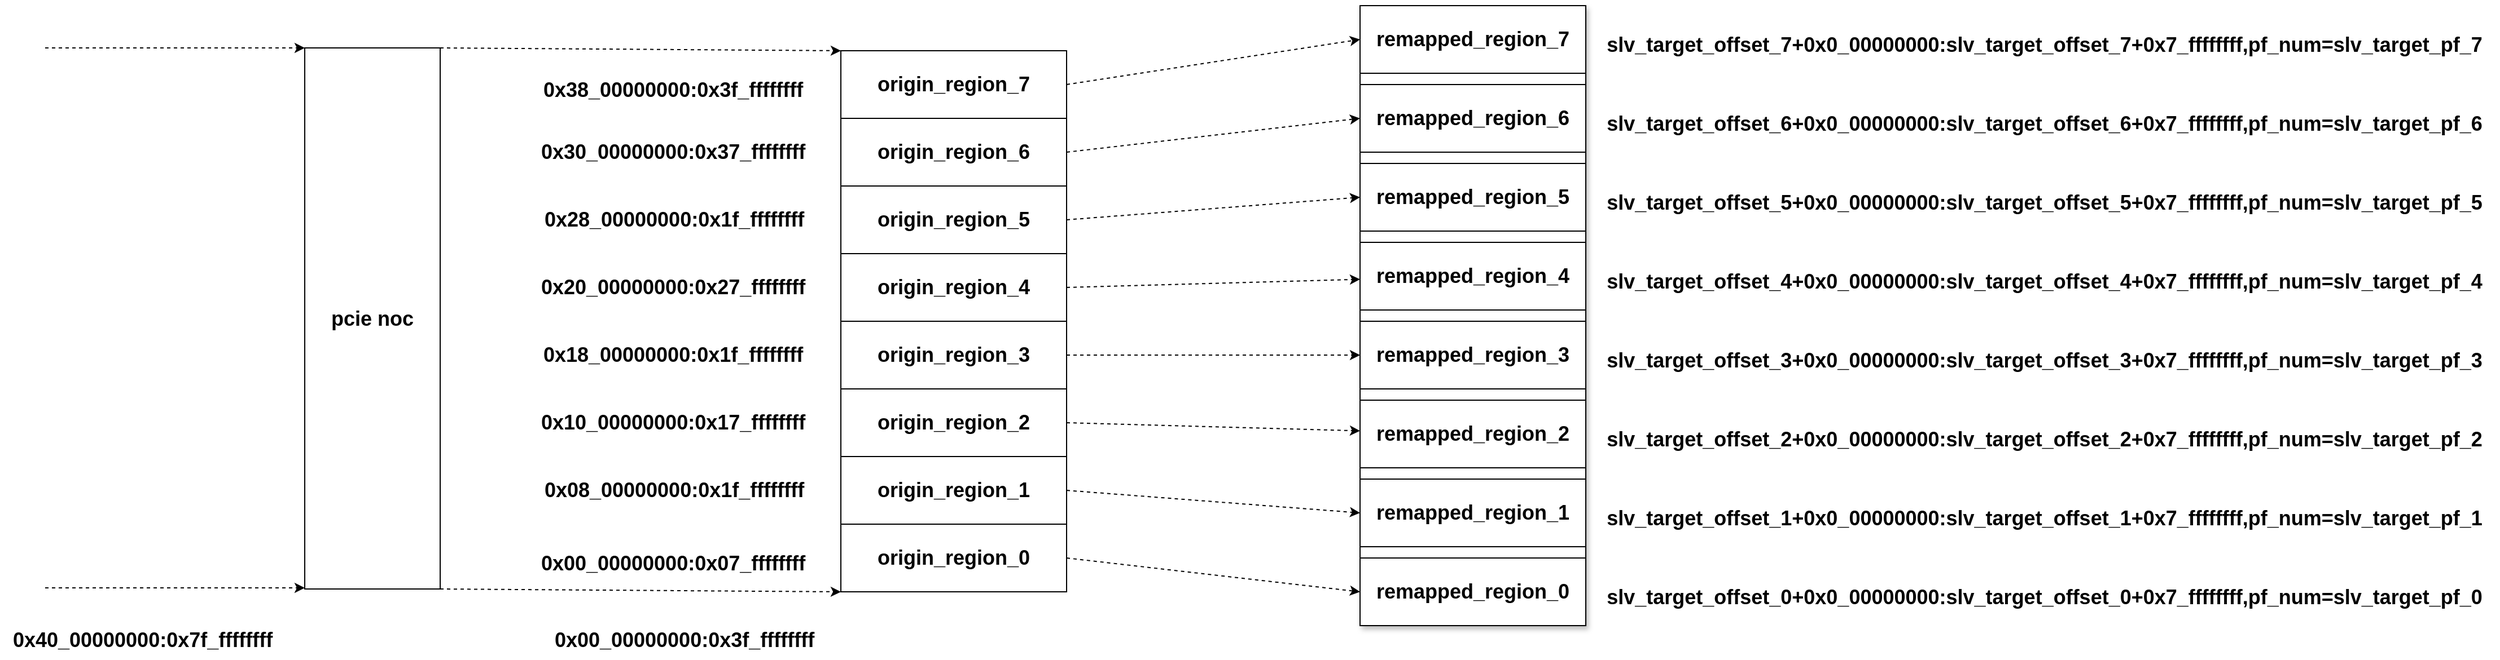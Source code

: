 <mxfile version="22.1.21" type="github">
  <diagram name="第 1 页" id="gBOBwzkPCCH1JuNX69Bu">
    <mxGraphModel dx="3007" dy="1649" grid="0" gridSize="10" guides="1" tooltips="1" connect="1" arrows="1" fold="1" page="0" pageScale="1" pageWidth="827" pageHeight="1169" math="0" shadow="0">
      <root>
        <mxCell id="0" />
        <mxCell id="1" parent="0" />
        <mxCell id="eND1xTv-XT-y6FTNQKB9-30" value="" style="rounded=0;whiteSpace=wrap;html=1;shadow=1;fontSize=18;fontStyle=1" parent="1" vertex="1">
          <mxGeometry x="960" y="390" width="200" height="550" as="geometry" />
        </mxCell>
        <mxCell id="eND1xTv-XT-y6FTNQKB9-42" style="rounded=0;orthogonalLoop=1;jettySize=auto;html=1;exitX=1;exitY=0;exitDx=0;exitDy=0;entryX=0;entryY=0;entryDx=0;entryDy=0;dashed=1;fontSize=18;fontStyle=1" parent="1" source="eND1xTv-XT-y6FTNQKB9-5" target="eND1xTv-XT-y6FTNQKB9-7" edge="1">
          <mxGeometry relative="1" as="geometry" />
        </mxCell>
        <mxCell id="eND1xTv-XT-y6FTNQKB9-43" style="rounded=0;orthogonalLoop=1;jettySize=auto;html=1;exitX=1;exitY=1;exitDx=0;exitDy=0;entryX=0;entryY=1;entryDx=0;entryDy=0;dashed=1;fontSize=18;fontStyle=1" parent="1" source="eND1xTv-XT-y6FTNQKB9-5" target="eND1xTv-XT-y6FTNQKB9-13" edge="1">
          <mxGeometry relative="1" as="geometry" />
        </mxCell>
        <mxCell id="eND1xTv-XT-y6FTNQKB9-5" value="pcie noc" style="rounded=0;whiteSpace=wrap;html=1;fontSize=18;fontStyle=1" parent="1" vertex="1">
          <mxGeometry x="25" y="427.5" width="120" height="480" as="geometry" />
        </mxCell>
        <mxCell id="eND1xTv-XT-y6FTNQKB9-35" style="rounded=0;orthogonalLoop=1;jettySize=auto;html=1;exitX=1;exitY=0.5;exitDx=0;exitDy=0;entryX=0;entryY=0.5;entryDx=0;entryDy=0;dashed=1;fontSize=18;fontStyle=1" parent="1" source="eND1xTv-XT-y6FTNQKB9-6" target="eND1xTv-XT-y6FTNQKB9-22" edge="1">
          <mxGeometry relative="1" as="geometry" />
        </mxCell>
        <mxCell id="eND1xTv-XT-y6FTNQKB9-6" value="origin_region_6" style="rounded=0;whiteSpace=wrap;html=1;fontSize=18;fontStyle=1" parent="1" vertex="1">
          <mxGeometry x="500" y="490" width="200" height="60" as="geometry" />
        </mxCell>
        <mxCell id="eND1xTv-XT-y6FTNQKB9-34" style="rounded=0;orthogonalLoop=1;jettySize=auto;html=1;exitX=1;exitY=0.5;exitDx=0;exitDy=0;entryX=0;entryY=0.5;entryDx=0;entryDy=0;dashed=1;fontSize=18;fontStyle=1" parent="1" source="eND1xTv-XT-y6FTNQKB9-7" target="eND1xTv-XT-y6FTNQKB9-23" edge="1">
          <mxGeometry relative="1" as="geometry" />
        </mxCell>
        <mxCell id="eND1xTv-XT-y6FTNQKB9-7" value="origin_region_7" style="rounded=0;whiteSpace=wrap;html=1;fontSize=18;fontStyle=1" parent="1" vertex="1">
          <mxGeometry x="500" y="430" width="200" height="60" as="geometry" />
        </mxCell>
        <mxCell id="eND1xTv-XT-y6FTNQKB9-36" style="rounded=0;orthogonalLoop=1;jettySize=auto;html=1;exitX=1;exitY=0.5;exitDx=0;exitDy=0;entryX=0;entryY=0.5;entryDx=0;entryDy=0;dashed=1;fontSize=18;fontStyle=1" parent="1" source="eND1xTv-XT-y6FTNQKB9-8" target="eND1xTv-XT-y6FTNQKB9-24" edge="1">
          <mxGeometry relative="1" as="geometry" />
        </mxCell>
        <mxCell id="eND1xTv-XT-y6FTNQKB9-8" value="origin_region_5" style="rounded=0;whiteSpace=wrap;html=1;fontSize=18;fontStyle=1" parent="1" vertex="1">
          <mxGeometry x="500" y="550" width="200" height="60" as="geometry" />
        </mxCell>
        <mxCell id="eND1xTv-XT-y6FTNQKB9-37" style="rounded=0;orthogonalLoop=1;jettySize=auto;html=1;exitX=1;exitY=0.5;exitDx=0;exitDy=0;dashed=1;fontSize=18;fontStyle=1" parent="1" source="eND1xTv-XT-y6FTNQKB9-9" target="eND1xTv-XT-y6FTNQKB9-25" edge="1">
          <mxGeometry relative="1" as="geometry" />
        </mxCell>
        <mxCell id="eND1xTv-XT-y6FTNQKB9-9" value="origin_region_4" style="rounded=0;whiteSpace=wrap;html=1;fontSize=18;fontStyle=1" parent="1" vertex="1">
          <mxGeometry x="500" y="610" width="200" height="60" as="geometry" />
        </mxCell>
        <mxCell id="eND1xTv-XT-y6FTNQKB9-38" style="rounded=0;orthogonalLoop=1;jettySize=auto;html=1;exitX=1;exitY=0.5;exitDx=0;exitDy=0;dashed=1;fontSize=18;fontStyle=1" parent="1" source="eND1xTv-XT-y6FTNQKB9-10" target="eND1xTv-XT-y6FTNQKB9-26" edge="1">
          <mxGeometry relative="1" as="geometry" />
        </mxCell>
        <mxCell id="eND1xTv-XT-y6FTNQKB9-10" value="origin_region_3" style="rounded=0;whiteSpace=wrap;html=1;fontSize=18;fontStyle=1" parent="1" vertex="1">
          <mxGeometry x="500" y="670" width="200" height="60" as="geometry" />
        </mxCell>
        <mxCell id="eND1xTv-XT-y6FTNQKB9-39" style="rounded=0;orthogonalLoop=1;jettySize=auto;html=1;exitX=1;exitY=0.5;exitDx=0;exitDy=0;dashed=1;fontSize=18;fontStyle=1" parent="1" source="eND1xTv-XT-y6FTNQKB9-11" target="eND1xTv-XT-y6FTNQKB9-27" edge="1">
          <mxGeometry relative="1" as="geometry" />
        </mxCell>
        <mxCell id="eND1xTv-XT-y6FTNQKB9-11" value="origin_region_2" style="rounded=0;whiteSpace=wrap;html=1;fontSize=18;fontStyle=1" parent="1" vertex="1">
          <mxGeometry x="500" y="730" width="200" height="60" as="geometry" />
        </mxCell>
        <mxCell id="eND1xTv-XT-y6FTNQKB9-40" style="rounded=0;orthogonalLoop=1;jettySize=auto;html=1;exitX=1;exitY=0.5;exitDx=0;exitDy=0;entryX=0;entryY=0.5;entryDx=0;entryDy=0;dashed=1;fontSize=18;fontStyle=1" parent="1" source="eND1xTv-XT-y6FTNQKB9-12" target="eND1xTv-XT-y6FTNQKB9-28" edge="1">
          <mxGeometry relative="1" as="geometry" />
        </mxCell>
        <mxCell id="eND1xTv-XT-y6FTNQKB9-12" value="origin_region_1" style="rounded=0;whiteSpace=wrap;html=1;fontSize=18;fontStyle=1" parent="1" vertex="1">
          <mxGeometry x="500" y="790" width="200" height="60" as="geometry" />
        </mxCell>
        <mxCell id="eND1xTv-XT-y6FTNQKB9-41" style="rounded=0;orthogonalLoop=1;jettySize=auto;html=1;exitX=1;exitY=0.5;exitDx=0;exitDy=0;entryX=0;entryY=0.5;entryDx=0;entryDy=0;dashed=1;fontSize=18;fontStyle=1" parent="1" source="eND1xTv-XT-y6FTNQKB9-13" target="eND1xTv-XT-y6FTNQKB9-29" edge="1">
          <mxGeometry relative="1" as="geometry" />
        </mxCell>
        <mxCell id="eND1xTv-XT-y6FTNQKB9-13" value="origin_region_0" style="rounded=0;whiteSpace=wrap;html=1;fontSize=18;fontStyle=1" parent="1" vertex="1">
          <mxGeometry x="500" y="850" width="200" height="60" as="geometry" />
        </mxCell>
        <mxCell id="eND1xTv-XT-y6FTNQKB9-22" value="remapped_region_6" style="rounded=0;whiteSpace=wrap;html=1;fontSize=18;fontStyle=1" parent="1" vertex="1">
          <mxGeometry x="960" y="460" width="200" height="60" as="geometry" />
        </mxCell>
        <mxCell id="eND1xTv-XT-y6FTNQKB9-23" value="remapped_region_7" style="rounded=0;whiteSpace=wrap;html=1;fontSize=18;fontStyle=1" parent="1" vertex="1">
          <mxGeometry x="960" y="390" width="200" height="60" as="geometry" />
        </mxCell>
        <mxCell id="eND1xTv-XT-y6FTNQKB9-24" value="remapped_region_5" style="rounded=0;whiteSpace=wrap;html=1;fontSize=18;fontStyle=1" parent="1" vertex="1">
          <mxGeometry x="960" y="530" width="200" height="60" as="geometry" />
        </mxCell>
        <mxCell id="eND1xTv-XT-y6FTNQKB9-25" value="remapped_region_4" style="rounded=0;whiteSpace=wrap;html=1;fontSize=18;fontStyle=1" parent="1" vertex="1">
          <mxGeometry x="960" y="600" width="200" height="60" as="geometry" />
        </mxCell>
        <mxCell id="eND1xTv-XT-y6FTNQKB9-26" value="remapped_region_3" style="rounded=0;whiteSpace=wrap;html=1;fontSize=18;fontStyle=1" parent="1" vertex="1">
          <mxGeometry x="960" y="670" width="200" height="60" as="geometry" />
        </mxCell>
        <mxCell id="eND1xTv-XT-y6FTNQKB9-27" value="remapped_region_2" style="rounded=0;whiteSpace=wrap;html=1;fontSize=18;fontStyle=1" parent="1" vertex="1">
          <mxGeometry x="960" y="740" width="200" height="60" as="geometry" />
        </mxCell>
        <mxCell id="eND1xTv-XT-y6FTNQKB9-28" value="remapped_region_1" style="rounded=0;whiteSpace=wrap;html=1;fontSize=18;fontStyle=1" parent="1" vertex="1">
          <mxGeometry x="960" y="810" width="200" height="60" as="geometry" />
        </mxCell>
        <mxCell id="eND1xTv-XT-y6FTNQKB9-29" value="remapped_region_0" style="rounded=0;whiteSpace=wrap;html=1;fontSize=18;fontStyle=1" parent="1" vertex="1">
          <mxGeometry x="960" y="880" width="200" height="60" as="geometry" />
        </mxCell>
        <mxCell id="eND1xTv-XT-y6FTNQKB9-44" value="" style="endArrow=classic;html=1;rounded=0;dashed=1;fontSize=18;fontStyle=1" parent="1" edge="1">
          <mxGeometry width="50" height="50" relative="1" as="geometry">
            <mxPoint x="-205" y="427.5" as="sourcePoint" />
            <mxPoint x="25" y="427.5" as="targetPoint" />
          </mxGeometry>
        </mxCell>
        <mxCell id="eND1xTv-XT-y6FTNQKB9-45" value="" style="endArrow=classic;html=1;rounded=0;dashed=1;fontSize=18;fontStyle=1" parent="1" edge="1">
          <mxGeometry width="50" height="50" relative="1" as="geometry">
            <mxPoint x="-205" y="906.5" as="sourcePoint" />
            <mxPoint x="25" y="906.5" as="targetPoint" />
          </mxGeometry>
        </mxCell>
        <mxCell id="eND1xTv-XT-y6FTNQKB9-47" value="0x40_00000000:0x7f_ffffffff" style="text;html=1;align=center;verticalAlign=middle;resizable=0;points=[];autosize=1;strokeColor=none;fillColor=none;fontSize=18;fontStyle=1" parent="1" vertex="1">
          <mxGeometry x="-245" y="935.5" width="251" height="34" as="geometry" />
        </mxCell>
        <mxCell id="eND1xTv-XT-y6FTNQKB9-48" value="0x00_00000000:0x3f_ffffffff" style="text;html=1;align=center;verticalAlign=middle;resizable=0;points=[];autosize=1;strokeColor=none;fillColor=none;fontSize=18;fontStyle=1" parent="1" vertex="1">
          <mxGeometry x="235" y="935.5" width="251" height="34" as="geometry" />
        </mxCell>
        <mxCell id="eND1xTv-XT-y6FTNQKB9-49" value="0x00_00000000:0x07_ffffffff" style="text;html=1;align=center;verticalAlign=middle;resizable=0;points=[];autosize=1;strokeColor=none;fillColor=none;fontSize=18;fontStyle=1" parent="1" vertex="1">
          <mxGeometry x="223" y="868" width="255" height="34" as="geometry" />
        </mxCell>
        <mxCell id="eND1xTv-XT-y6FTNQKB9-50" value="0x08_00000000:0x1f_ffffffff" style="text;html=1;align=center;verticalAlign=middle;resizable=0;points=[];autosize=1;strokeColor=none;fillColor=none;fontSize=18;fontStyle=1" parent="1" vertex="1">
          <mxGeometry x="226" y="803" width="251" height="34" as="geometry" />
        </mxCell>
        <mxCell id="eND1xTv-XT-y6FTNQKB9-51" value="0x10_00000000:0x17_ffffffff" style="text;html=1;align=center;verticalAlign=middle;resizable=0;points=[];autosize=1;strokeColor=none;fillColor=none;fontSize=18;fontStyle=1" parent="1" vertex="1">
          <mxGeometry x="223" y="743" width="255" height="34" as="geometry" />
        </mxCell>
        <mxCell id="eND1xTv-XT-y6FTNQKB9-52" value="0x18_00000000:0x1f_ffffffff" style="text;html=1;align=center;verticalAlign=middle;resizable=0;points=[];autosize=1;strokeColor=none;fillColor=none;fontSize=18;fontStyle=1" parent="1" vertex="1">
          <mxGeometry x="225" y="683" width="251" height="34" as="geometry" />
        </mxCell>
        <mxCell id="eND1xTv-XT-y6FTNQKB9-53" value="0x20_00000000:0x27_ffffffff" style="text;html=1;align=center;verticalAlign=middle;resizable=0;points=[];autosize=1;strokeColor=none;fillColor=none;fontSize=18;fontStyle=1" parent="1" vertex="1">
          <mxGeometry x="223" y="623" width="255" height="34" as="geometry" />
        </mxCell>
        <mxCell id="eND1xTv-XT-y6FTNQKB9-54" value="0x28_00000000:0x1f_ffffffff" style="text;html=1;align=center;verticalAlign=middle;resizable=0;points=[];autosize=1;strokeColor=none;fillColor=none;fontSize=18;fontStyle=1" parent="1" vertex="1">
          <mxGeometry x="226" y="563" width="251" height="34" as="geometry" />
        </mxCell>
        <mxCell id="eND1xTv-XT-y6FTNQKB9-55" value="0x30_00000000:0x37_ffffffff" style="text;html=1;align=center;verticalAlign=middle;resizable=0;points=[];autosize=1;strokeColor=none;fillColor=none;fontSize=18;fontStyle=1" parent="1" vertex="1">
          <mxGeometry x="223" y="503" width="255" height="34" as="geometry" />
        </mxCell>
        <mxCell id="eND1xTv-XT-y6FTNQKB9-56" value="0x38_00000000:0x3f_ffffffff" style="text;html=1;align=center;verticalAlign=middle;resizable=0;points=[];autosize=1;strokeColor=none;fillColor=none;fontSize=18;fontStyle=1" parent="1" vertex="1">
          <mxGeometry x="225" y="448" width="251" height="34" as="geometry" />
        </mxCell>
        <mxCell id="eND1xTv-XT-y6FTNQKB9-57" value="slv_target_offset_7+0x0_00000000:slv_target_offset_7+0x7_ffffffff,pf_num=slv_target_pf_7" style="text;html=1;align=center;verticalAlign=middle;resizable=0;points=[];autosize=1;strokeColor=none;fillColor=none;fontSize=18;fontStyle=1" parent="1" vertex="1">
          <mxGeometry x="1162" y="408" width="807" height="34" as="geometry" />
        </mxCell>
        <mxCell id="eND1xTv-XT-y6FTNQKB9-58" value="slv_target_offset_0+0x0_00000000:slv_target_offset_0+0x7_ffffffff,pf_num=slv_target_pf_0" style="text;html=1;align=center;verticalAlign=middle;resizable=0;points=[];autosize=1;strokeColor=none;fillColor=none;fontSize=18;fontStyle=1" parent="1" vertex="1">
          <mxGeometry x="1162" y="898" width="807" height="34" as="geometry" />
        </mxCell>
        <mxCell id="eND1xTv-XT-y6FTNQKB9-59" value="slv_target_offset_1+0x0_00000000:slv_target_offset_1+0x7_ffffffff,pf_num=slv_target_pf_1" style="text;html=1;align=center;verticalAlign=middle;resizable=0;points=[];autosize=1;strokeColor=none;fillColor=none;fontSize=18;fontStyle=1" parent="1" vertex="1">
          <mxGeometry x="1162" y="828" width="807" height="34" as="geometry" />
        </mxCell>
        <mxCell id="eND1xTv-XT-y6FTNQKB9-60" value="slv_target_offset_2+0x0_00000000:slv_target_offset_2+0x7_ffffffff,pf_num=slv_target_pf_2" style="text;html=1;align=center;verticalAlign=middle;resizable=0;points=[];autosize=1;strokeColor=none;fillColor=none;fontSize=18;fontStyle=1" parent="1" vertex="1">
          <mxGeometry x="1162" y="758" width="807" height="34" as="geometry" />
        </mxCell>
        <mxCell id="eND1xTv-XT-y6FTNQKB9-61" value="slv_target_offset_3+0x0_00000000:slv_target_offset_3+0x7_ffffffff,pf_num=slv_target_pf_3" style="text;html=1;align=center;verticalAlign=middle;resizable=0;points=[];autosize=1;strokeColor=none;fillColor=none;fontSize=18;fontStyle=1" parent="1" vertex="1">
          <mxGeometry x="1162" y="688" width="807" height="34" as="geometry" />
        </mxCell>
        <mxCell id="eND1xTv-XT-y6FTNQKB9-62" value="slv_target_offset_4+0x0_00000000:slv_target_offset_4+0x7_ffffffff,pf_num=slv_target_pf_4" style="text;html=1;align=center;verticalAlign=middle;resizable=0;points=[];autosize=1;strokeColor=none;fillColor=none;fontSize=18;fontStyle=1" parent="1" vertex="1">
          <mxGeometry x="1162" y="618" width="807" height="34" as="geometry" />
        </mxCell>
        <mxCell id="eND1xTv-XT-y6FTNQKB9-63" value="slv_target_offset_5+0x0_00000000:slv_target_offset_5+0x7_ffffffff,pf_num=slv_target_pf_5" style="text;html=1;align=center;verticalAlign=middle;resizable=0;points=[];autosize=1;strokeColor=none;fillColor=none;fontSize=18;fontStyle=1" parent="1" vertex="1">
          <mxGeometry x="1162" y="548" width="807" height="34" as="geometry" />
        </mxCell>
        <mxCell id="eND1xTv-XT-y6FTNQKB9-64" value="slv_target_offset_6+0x0_00000000:slv_target_offset_6+0x7_ffffffff,pf_num=slv_target_pf_6" style="text;html=1;align=center;verticalAlign=middle;resizable=0;points=[];autosize=1;strokeColor=none;fillColor=none;fontSize=18;fontStyle=1" parent="1" vertex="1">
          <mxGeometry x="1162" y="478" width="807" height="34" as="geometry" />
        </mxCell>
      </root>
    </mxGraphModel>
  </diagram>
</mxfile>
